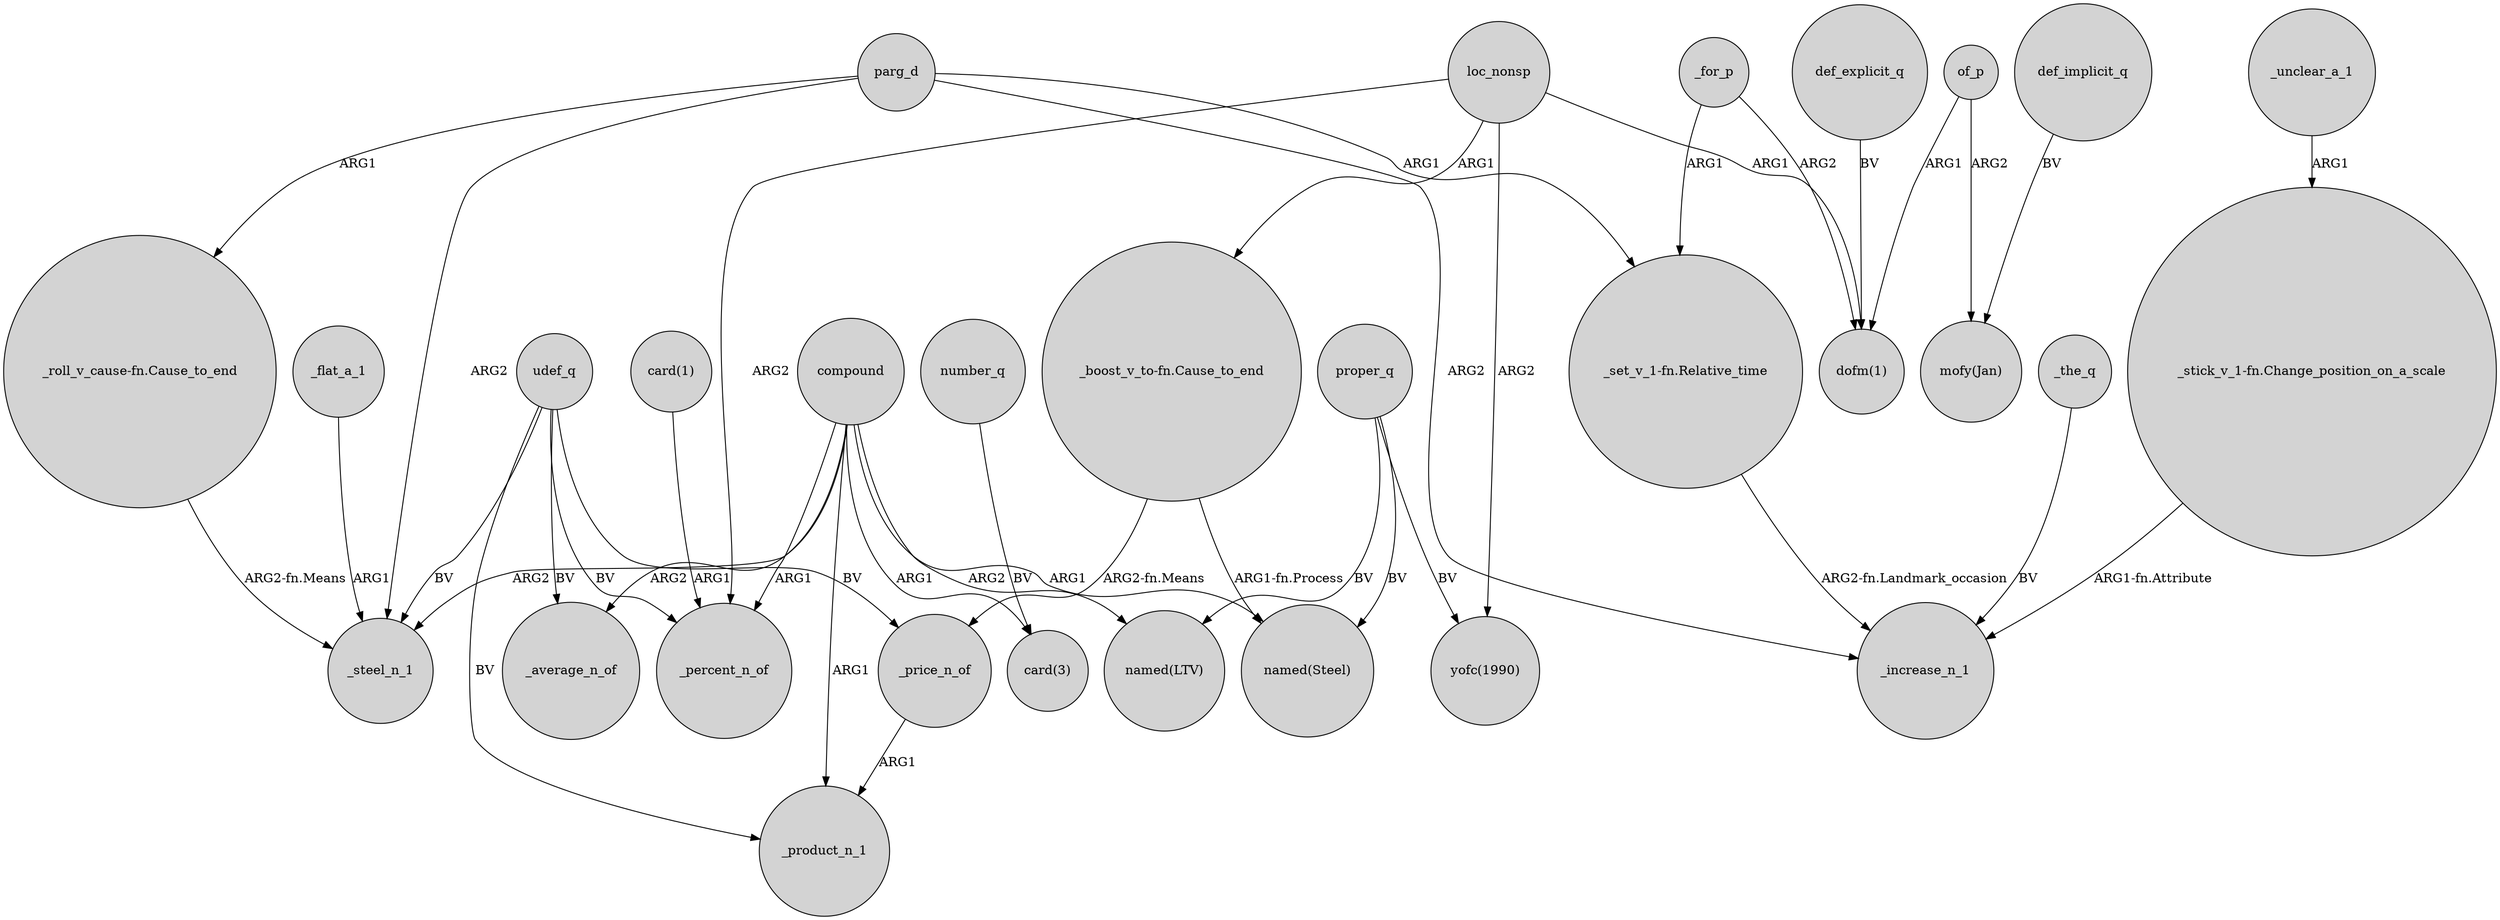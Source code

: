 digraph {
	node [shape=circle style=filled]
	parg_d -> _steel_n_1 [label=ARG2]
	compound -> "named(Steel)" [label=ARG1]
	parg_d -> _increase_n_1 [label=ARG2]
	compound -> "card(3)" [label=ARG1]
	udef_q -> _price_n_of [label=BV]
	of_p -> "mofy(Jan)" [label=ARG2]
	"_boost_v_to-fn.Cause_to_end" -> _price_n_of [label="ARG2-fn.Means"]
	"_boost_v_to-fn.Cause_to_end" -> "named(Steel)" [label="ARG1-fn.Process"]
	udef_q -> _product_n_1 [label=BV]
	proper_q -> "named(Steel)" [label=BV]
	udef_q -> _steel_n_1 [label=BV]
	loc_nonsp -> "_boost_v_to-fn.Cause_to_end" [label=ARG1]
	def_explicit_q -> "dofm(1)" [label=BV]
	parg_d -> "_set_v_1-fn.Relative_time" [label=ARG1]
	udef_q -> _percent_n_of [label=BV]
	_price_n_of -> _product_n_1 [label=ARG1]
	"_stick_v_1-fn.Change_position_on_a_scale" -> _increase_n_1 [label="ARG1-fn.Attribute"]
	"_set_v_1-fn.Relative_time" -> _increase_n_1 [label="ARG2-fn.Landmark_occasion"]
	_unclear_a_1 -> "_stick_v_1-fn.Change_position_on_a_scale" [label=ARG1]
	compound -> _steel_n_1 [label=ARG2]
	proper_q -> "yofc(1990)" [label=BV]
	_flat_a_1 -> _steel_n_1 [label=ARG1]
	parg_d -> "_roll_v_cause-fn.Cause_to_end" [label=ARG1]
	"_roll_v_cause-fn.Cause_to_end" -> _steel_n_1 [label="ARG2-fn.Means"]
	compound -> "named(LTV)" [label=ARG2]
	"card(1)" -> _percent_n_of [label=ARG1]
	udef_q -> _average_n_of [label=BV]
	compound -> _product_n_1 [label=ARG1]
	of_p -> "dofm(1)" [label=ARG1]
	_for_p -> "dofm(1)" [label=ARG2]
	_the_q -> _increase_n_1 [label=BV]
	def_implicit_q -> "mofy(Jan)" [label=BV]
	number_q -> "card(3)" [label=BV]
	_for_p -> "_set_v_1-fn.Relative_time" [label=ARG1]
	proper_q -> "named(LTV)" [label=BV]
	compound -> _average_n_of [label=ARG2]
	compound -> _percent_n_of [label=ARG1]
	loc_nonsp -> "yofc(1990)" [label=ARG2]
	loc_nonsp -> _percent_n_of [label=ARG2]
	loc_nonsp -> "dofm(1)" [label=ARG1]
}
